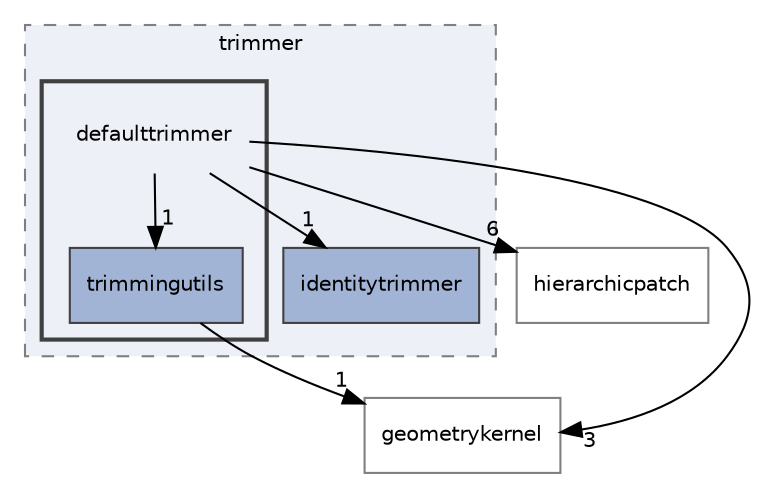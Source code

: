 digraph "defaulttrimmer"
{
 // LATEX_PDF_SIZE
  edge [fontname="Helvetica",fontsize="10",labelfontname="Helvetica",labelfontsize="10"];
  node [fontname="Helvetica",fontsize="10",shape=record];
  compound=true
  subgraph clusterdir_7d0c370ab440c4b4f78419bfc8c93eb8 {
    graph [ bgcolor="#edf0f7", pencolor="grey50", style="filled,dashed,", label="trimmer", fontname="Helvetica", fontsize="10", URL="dir_7d0c370ab440c4b4f78419bfc8c93eb8.html"]
  dir_aa3557bd66a6784b3b9e663253e8d0ba [shape=box, label="identitytrimmer", style="filled,", fillcolor="#a2b4d6", color="grey25", URL="dir_aa3557bd66a6784b3b9e663253e8d0ba.html"];
  subgraph clusterdir_265321845ed2650d675b22a94b62262d {
    graph [ bgcolor="#edf0f7", pencolor="grey25", style="filled,bold,", label="", fontname="Helvetica", fontsize="10", URL="dir_265321845ed2650d675b22a94b62262d.html"]
    dir_265321845ed2650d675b22a94b62262d [shape=plaintext, label="defaulttrimmer"];
  dir_75403dd546d989c4e56d84af3932dae7 [shape=box, label="trimmingutils", style="filled,", fillcolor="#a2b4d6", color="grey25", URL="dir_75403dd546d989c4e56d84af3932dae7.html"];
  }
  }
  dir_12fc9e68aad46ae2d80ba50ef1c96d76 [shape=box, label="hierarchicpatch", style="", fillcolor="#edf0f7", color="grey50", URL="dir_12fc9e68aad46ae2d80ba50ef1c96d76.html"];
  dir_98571e7345f7327fea7723ec1a12d870 [shape=box, label="geometrykernel", style="", fillcolor="#edf0f7", color="grey50", URL="dir_98571e7345f7327fea7723ec1a12d870.html"];
  dir_265321845ed2650d675b22a94b62262d->dir_12fc9e68aad46ae2d80ba50ef1c96d76 [headlabel="6", labeldistance=1.5 headhref="dir_000001_000007.html"];
  dir_265321845ed2650d675b22a94b62262d->dir_75403dd546d989c4e56d84af3932dae7 [headlabel="1", labeldistance=1.5 headhref="dir_000001_000021.html"];
  dir_265321845ed2650d675b22a94b62262d->dir_98571e7345f7327fea7723ec1a12d870 [headlabel="3", labeldistance=1.5 headhref="dir_000001_000006.html"];
  dir_265321845ed2650d675b22a94b62262d->dir_aa3557bd66a6784b3b9e663253e8d0ba [headlabel="1", labeldistance=1.5 headhref="dir_000001_000009.html"];
  dir_75403dd546d989c4e56d84af3932dae7->dir_98571e7345f7327fea7723ec1a12d870 [headlabel="1", labeldistance=1.5 headhref="dir_000021_000006.html"];
}
